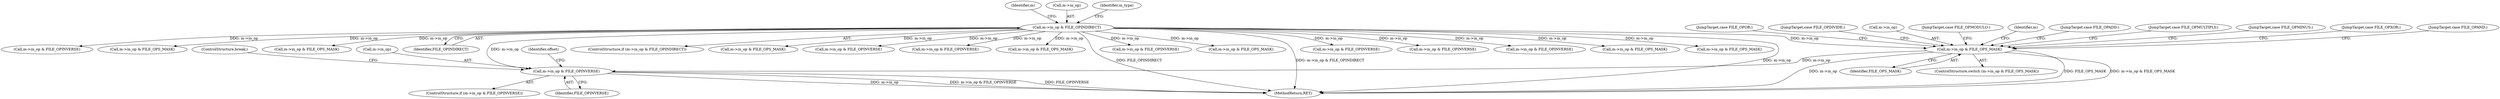 digraph "0_file_6f737ddfadb596d7d4a993f7ed2141ffd664a81c@pointer" {
"1001072" [label="(Call,m->in_op & FILE_OPINVERSE)"];
"1001005" [label="(Call,m->in_op & FILE_OPS_MASK)"];
"1000223" [label="(Call,m->in_op & FILE_OPINDIRECT)"];
"1001073" [label="(Call,m->in_op)"];
"1001076" [label="(Identifier,FILE_OPINVERSE)"];
"1001078" [label="(Identifier,offset)"];
"1000232" [label="(Identifier,m)"];
"1001191" [label="(Call,m->in_op & FILE_OPINVERSE)"];
"1001755" [label="(MethodReturn,RET)"];
"1000223" [label="(Call,m->in_op & FILE_OPINDIRECT)"];
"1001039" [label="(JumpTarget,case FILE_OPMINUS:)"];
"1000726" [label="(Call,m->in_op & FILE_OPINVERSE)"];
"1000747" [label="(Call,m->in_op & FILE_OPS_MASK)"];
"1000885" [label="(Call,m->in_op & FILE_OPS_MASK)"];
"1000952" [label="(Call,m->in_op & FILE_OPINVERSE)"];
"1001212" [label="(Call,m->in_op & FILE_OPS_MASK)"];
"1000435" [label="(Call,m->in_op & FILE_OPS_MASK)"];
"1001025" [label="(JumpTarget,case FILE_OPXOR:)"];
"1000227" [label="(Identifier,FILE_OPINDIRECT)"];
"1001011" [label="(JumpTarget,case FILE_OPAND:)"];
"1000222" [label="(ControlStructure,if (m->in_op & FILE_OPINDIRECT))"];
"1000659" [label="(Call,m->in_op & FILE_OPS_MASK)"];
"1001297" [label="(Call,m->in_op & FILE_OPINVERSE)"];
"1001005" [label="(Call,m->in_op & FILE_OPS_MASK)"];
"1000520" [label="(Call,m->in_op & FILE_OPINVERSE)"];
"1001009" [label="(Identifier,FILE_OPS_MASK)"];
"1001004" [label="(ControlStructure,switch (m->in_op & FILE_OPS_MASK))"];
"1001072" [label="(Call,m->in_op & FILE_OPINVERSE)"];
"1000224" [label="(Call,m->in_op)"];
"1001080" [label="(ControlStructure,break;)"];
"1001124" [label="(Call,m->in_op & FILE_OPS_MASK)"];
"1001018" [label="(JumpTarget,case FILE_OPOR:)"];
"1001053" [label="(JumpTarget,case FILE_OPDIVIDE:)"];
"1001071" [label="(ControlStructure,if (m->in_op & FILE_OPINVERSE))"];
"1001006" [label="(Call,m->in_op)"];
"1001060" [label="(JumpTarget,case FILE_OPMODULO:)"];
"1001074" [label="(Identifier,m)"];
"1001032" [label="(JumpTarget,case FILE_OPADD:)"];
"1000416" [label="(Identifier,in_type)"];
"1000623" [label="(Call,m->in_op & FILE_OPINVERSE)"];
"1000556" [label="(Call,m->in_op & FILE_OPS_MASK)"];
"1001046" [label="(JumpTarget,case FILE_OPMULTIPLY:)"];
"1000832" [label="(Call,m->in_op & FILE_OPINVERSE)"];
"1001072" -> "1001071"  [label="AST: "];
"1001072" -> "1001076"  [label="CFG: "];
"1001073" -> "1001072"  [label="AST: "];
"1001076" -> "1001072"  [label="AST: "];
"1001078" -> "1001072"  [label="CFG: "];
"1001080" -> "1001072"  [label="CFG: "];
"1001072" -> "1001755"  [label="DDG: m->in_op"];
"1001072" -> "1001755"  [label="DDG: m->in_op & FILE_OPINVERSE"];
"1001072" -> "1001755"  [label="DDG: FILE_OPINVERSE"];
"1001005" -> "1001072"  [label="DDG: m->in_op"];
"1000223" -> "1001072"  [label="DDG: m->in_op"];
"1001005" -> "1001004"  [label="AST: "];
"1001005" -> "1001009"  [label="CFG: "];
"1001006" -> "1001005"  [label="AST: "];
"1001009" -> "1001005"  [label="AST: "];
"1001011" -> "1001005"  [label="CFG: "];
"1001018" -> "1001005"  [label="CFG: "];
"1001025" -> "1001005"  [label="CFG: "];
"1001032" -> "1001005"  [label="CFG: "];
"1001039" -> "1001005"  [label="CFG: "];
"1001046" -> "1001005"  [label="CFG: "];
"1001053" -> "1001005"  [label="CFG: "];
"1001060" -> "1001005"  [label="CFG: "];
"1001074" -> "1001005"  [label="CFG: "];
"1001005" -> "1001755"  [label="DDG: FILE_OPS_MASK"];
"1001005" -> "1001755"  [label="DDG: m->in_op & FILE_OPS_MASK"];
"1001005" -> "1001755"  [label="DDG: m->in_op"];
"1000223" -> "1001005"  [label="DDG: m->in_op"];
"1000223" -> "1000222"  [label="AST: "];
"1000223" -> "1000227"  [label="CFG: "];
"1000224" -> "1000223"  [label="AST: "];
"1000227" -> "1000223"  [label="AST: "];
"1000232" -> "1000223"  [label="CFG: "];
"1000416" -> "1000223"  [label="CFG: "];
"1000223" -> "1001755"  [label="DDG: FILE_OPINDIRECT"];
"1000223" -> "1001755"  [label="DDG: m->in_op & FILE_OPINDIRECT"];
"1000223" -> "1001755"  [label="DDG: m->in_op"];
"1000223" -> "1000435"  [label="DDG: m->in_op"];
"1000223" -> "1000520"  [label="DDG: m->in_op"];
"1000223" -> "1000556"  [label="DDG: m->in_op"];
"1000223" -> "1000623"  [label="DDG: m->in_op"];
"1000223" -> "1000659"  [label="DDG: m->in_op"];
"1000223" -> "1000726"  [label="DDG: m->in_op"];
"1000223" -> "1000747"  [label="DDG: m->in_op"];
"1000223" -> "1000832"  [label="DDG: m->in_op"];
"1000223" -> "1000885"  [label="DDG: m->in_op"];
"1000223" -> "1000952"  [label="DDG: m->in_op"];
"1000223" -> "1001124"  [label="DDG: m->in_op"];
"1000223" -> "1001191"  [label="DDG: m->in_op"];
"1000223" -> "1001212"  [label="DDG: m->in_op"];
"1000223" -> "1001297"  [label="DDG: m->in_op"];
}
